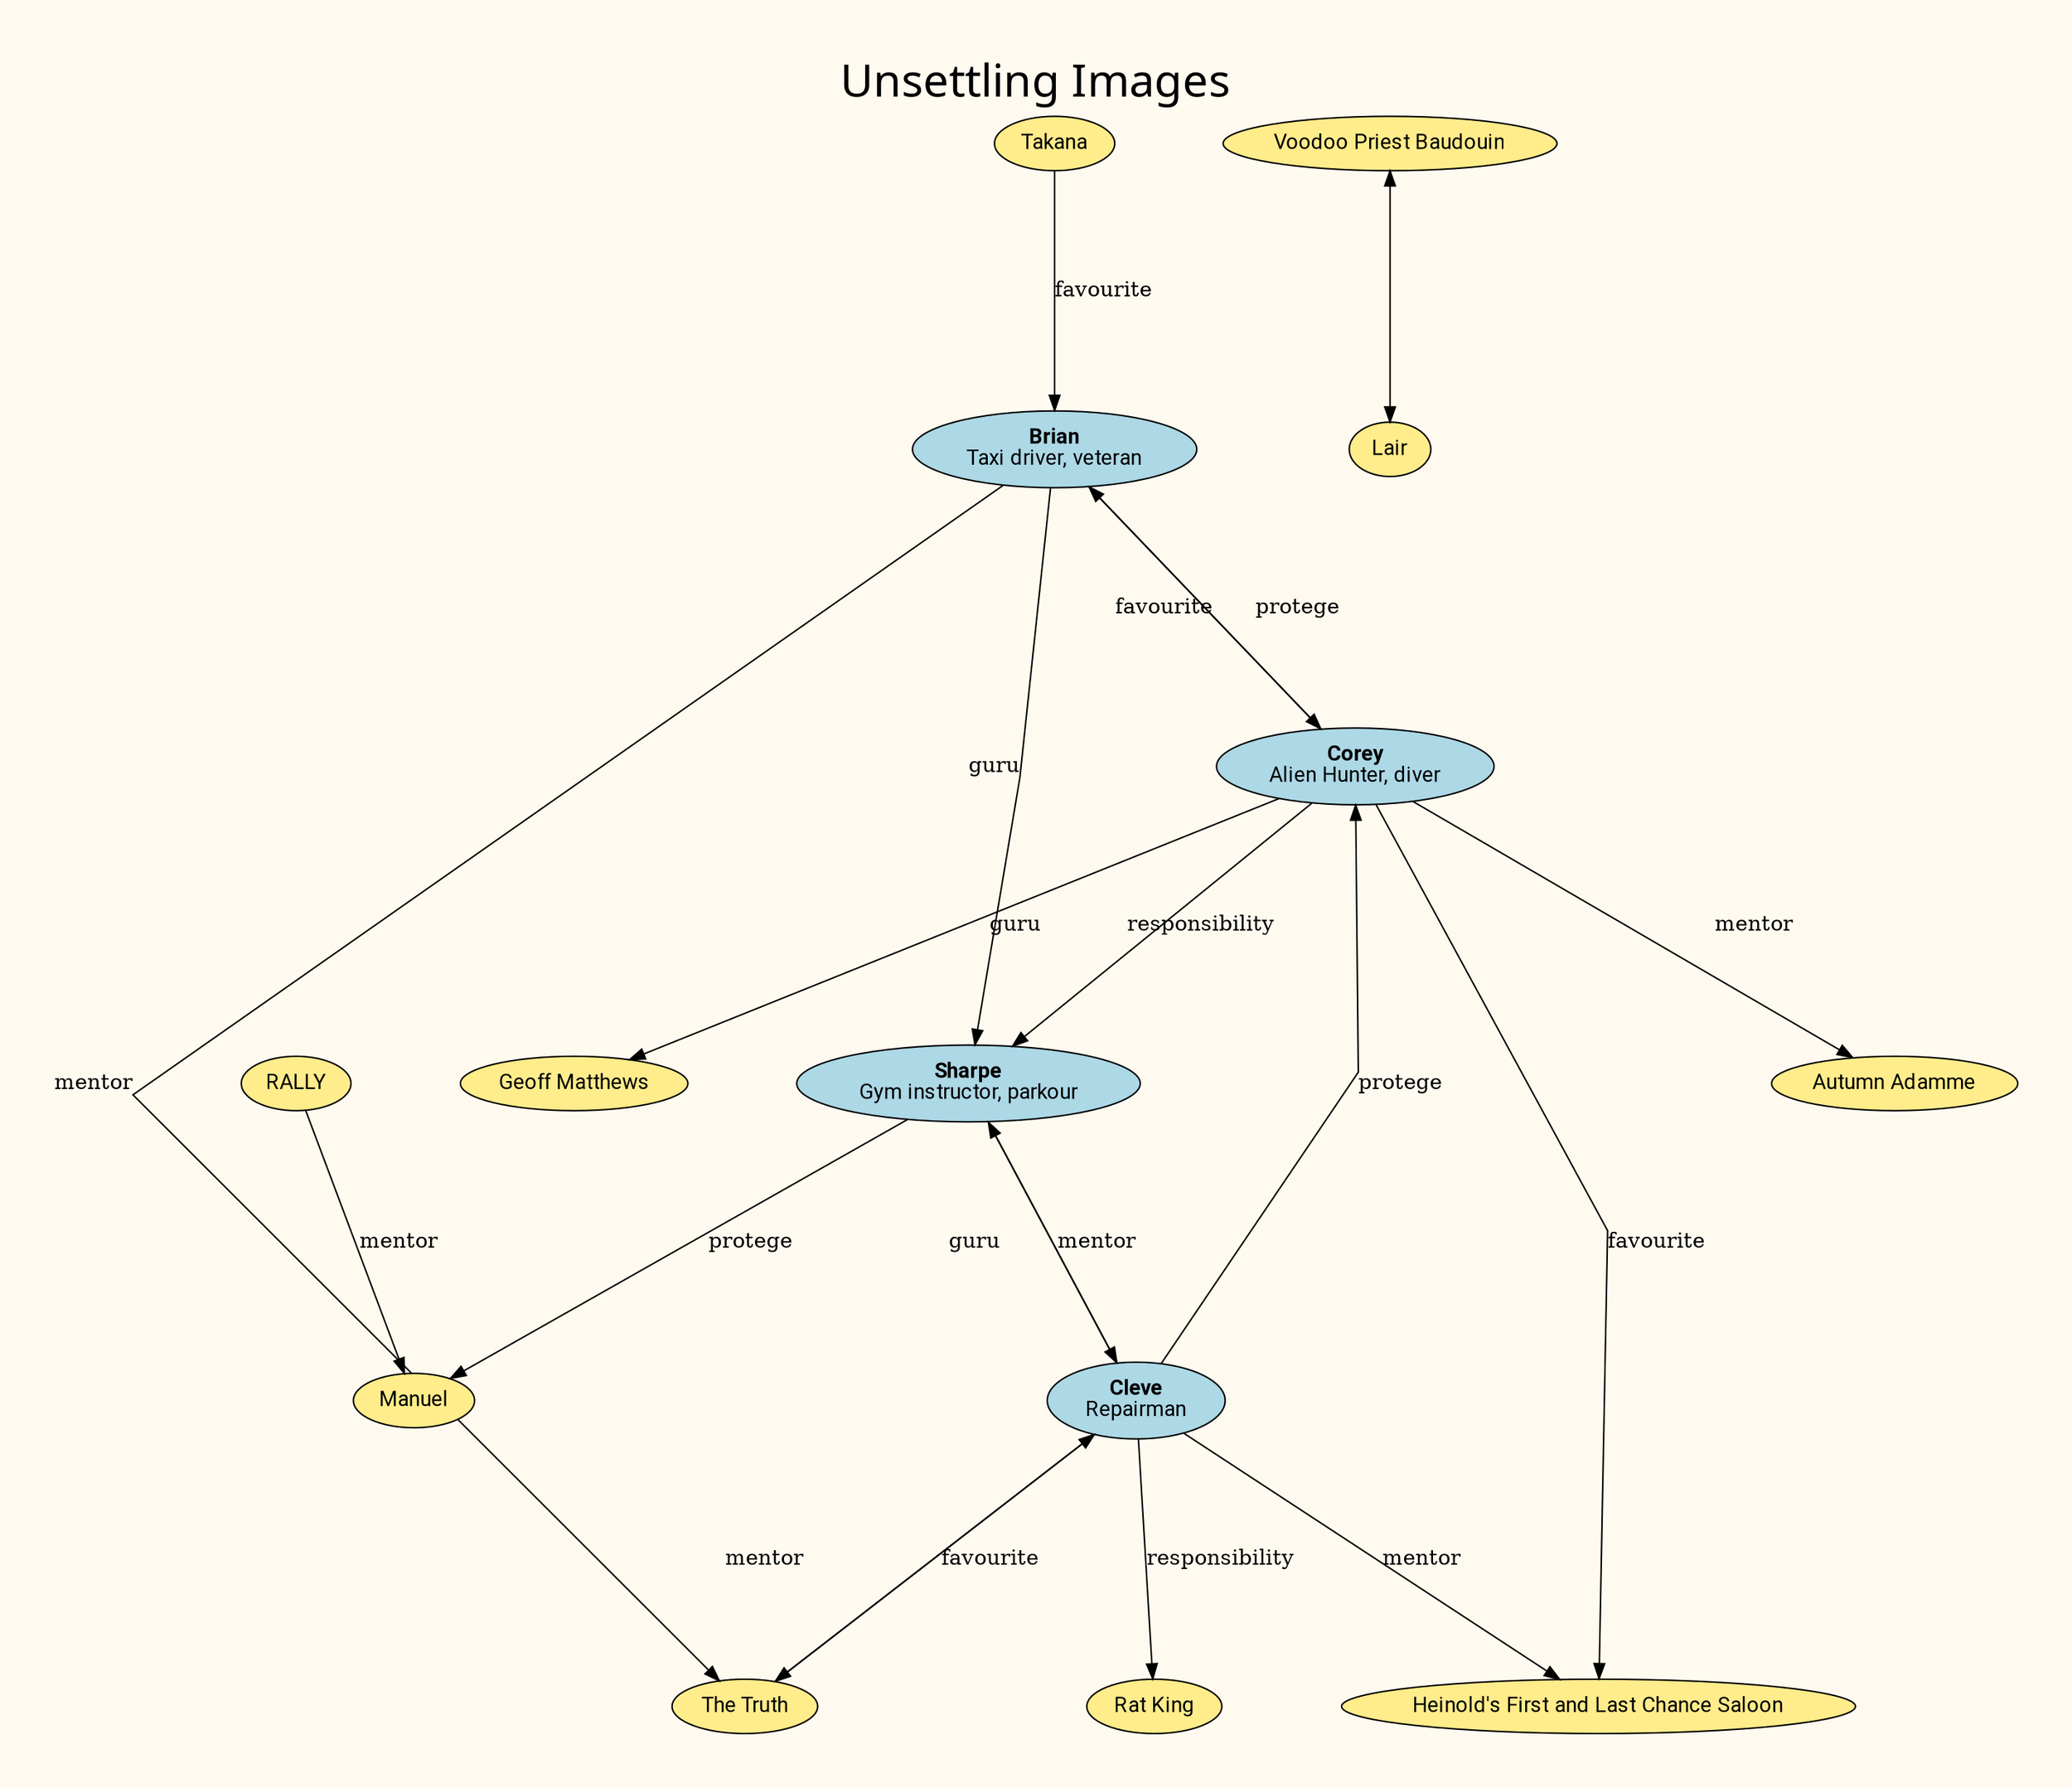 # https://dreampuf.github.io/GraphvizOnline/
# engine: circo

digraph G {
    graph [pad="0.5", nodesep="1", ranksep="2"];
    splines="false";
bgcolor=floralwhite;
fontname="Roboto Slab"
label=<<FONT POINT-SIZE="30">Unsettling Images</FONT>>;
labelloc=t
    node [shape=ellipse,style=filled,fillcolor=lightgoldenrod1,fontname="Roboto"];

"Brian"[fillcolor=lightblue,label=<<B>Brian</B><BR />Taxi driver, veteran>]
"Cleve"[fillcolor=lightblue,label=<<B>Cleve</B><BR />Repairman>]
"Corey"[fillcolor=lightblue,label=<<B>Corey</B><BR />Alien Hunter, diver>]
"Sharpe"[fillcolor=lightblue,label=<<B>Sharpe</B><BR />Gym instructor, parkour>]

"Autumn Adamme"
"Geoff Matthews"
"Heinold's First and Last Chance Saloon"
"Lair"
"Manuel"
"RALLY"
"Rat King"
"Takana"
"The Truth"
"Voodoo Priest Baudouin"

"Corey" -> "Sharpe" [label=responsibility]
"Corey" -> "Geoff Matthews" [label=guru]
"Corey" -> "Autumn Adamme" [label=mentor]
"Corey" -> "Heinold's First and Last Chance Saloon" [label=favourite]
"Corey" -> "Brian" [label=protege]

"Brian" -> "Sharpe" [label=guru]
"Brian" -> "The Truth" [label=mentor]
"Brian" -> "Corey" [label=favourite]

"Cleve" -> "Corey" [label=protege]
"Cleve" -> "Rat King" [label=responsibility]
"Cleve" -> "Heinold's First and Last Chance Saloon" [label=mentor]

"Cleve" -> "Sharpe" [label=guru]
"Cleve" -> "The Truth" [label=mentor]

"Sharpe" -> "Manuel" [label=protege]
"Sharpe" -> "Cleve" [label=mentor]


"The Truth" -> "Cleve" [label=favourite]


"Takana" -> "Brian" [label=favourite]

"Voodoo Priest Baudouin" -> "Lair" [dir=both]

"RALLY" -> "Manuel" [label=mentor]
}
